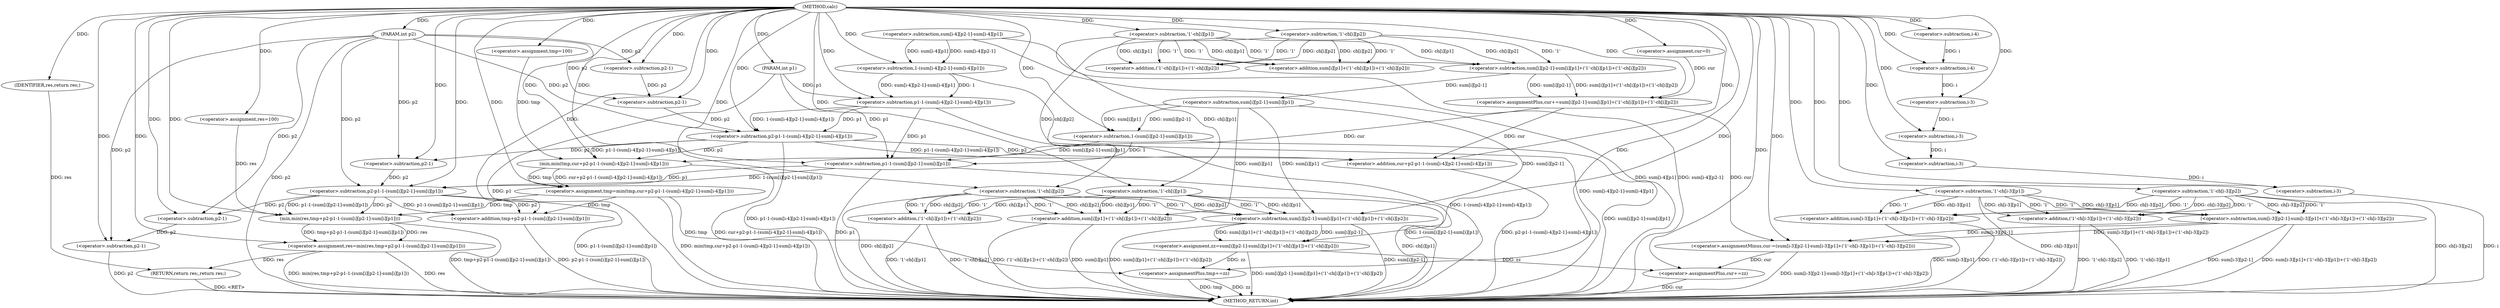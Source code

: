 digraph "calc" {  
"1000163" [label = "(METHOD,calc)" ]
"1000344" [label = "(METHOD_RETURN,int)" ]
"1000164" [label = "(PARAM,int p1)" ]
"1000165" [label = "(PARAM,int p2)" ]
"1000168" [label = "(<operator>.assignment,cur=0)" ]
"1000171" [label = "(<operator>.assignmentPlus,cur+=sum[i][p2-1]-sum[i][p1]+('1'-ch[i][p1])+('1'-ch[i][p2]))" ]
"1000203" [label = "(<operator>.assignment,res=100)" ]
"1000207" [label = "(<operator>.assignment,tmp=100)" ]
"1000342" [label = "(RETURN,return res;,return res;)" ]
"1000211" [label = "(<operator>.assignment,tmp=min(tmp,cur+p2-p1-1-(sum[i-4][p2-1]-sum[i-4][p1])))" ]
"1000240" [label = "(<operator>.assignment,res=min(res,tmp+p2-p1-1-(sum[i][p2-1]-sum[i][p1])))" ]
"1000265" [label = "(<operator>.assignmentMinus,cur-=(sum[i-3][p2-1]-sum[i-3][p1]+('1'-ch[i-3][p1])+('1'-ch[i-3][p2])))" ]
"1000305" [label = "(<operator>.assignment,zz=sum[i][p2-1]-sum[i][p1]+('1'-ch[i][p1])+('1'-ch[i][p2]))" ]
"1000336" [label = "(<operator>.assignmentPlus,cur+=zz)" ]
"1000339" [label = "(<operator>.assignmentPlus,tmp+=zz)" ]
"1000343" [label = "(IDENTIFIER,res,return res;)" ]
"1000173" [label = "(<operator>.subtraction,sum[i][p2-1]-sum[i][p1]+('1'-ch[i][p1])+('1'-ch[i][p2]))" ]
"1000181" [label = "(<operator>.addition,sum[i][p1]+('1'-ch[i][p1])+('1'-ch[i][p2]))" ]
"1000213" [label = "(min,min(tmp,cur+p2-p1-1-(sum[i-4][p2-1]-sum[i-4][p1])))" ]
"1000242" [label = "(min,min(res,tmp+p2-p1-1-(sum[i][p2-1]-sum[i][p1])))" ]
"1000267" [label = "(<operator>.subtraction,sum[i-3][p2-1]-sum[i-3][p1]+('1'-ch[i-3][p1])+('1'-ch[i-3][p2]))" ]
"1000307" [label = "(<operator>.subtraction,sum[i][p2-1]-sum[i][p1]+('1'-ch[i][p1])+('1'-ch[i][p2]))" ]
"1000178" [label = "(<operator>.subtraction,p2-1)" ]
"1000187" [label = "(<operator>.addition,('1'-ch[i][p1])+('1'-ch[i][p2]))" ]
"1000215" [label = "(<operator>.addition,cur+p2-p1-1-(sum[i-4][p2-1]-sum[i-4][p1]))" ]
"1000244" [label = "(<operator>.addition,tmp+p2-p1-1-(sum[i][p2-1]-sum[i][p1]))" ]
"1000277" [label = "(<operator>.addition,sum[i-3][p1]+('1'-ch[i-3][p1])+('1'-ch[i-3][p2]))" ]
"1000315" [label = "(<operator>.addition,sum[i][p1]+('1'-ch[i][p1])+('1'-ch[i][p2]))" ]
"1000188" [label = "(<operator>.subtraction,'1'-ch[i][p1])" ]
"1000195" [label = "(<operator>.subtraction,'1'-ch[i][p2])" ]
"1000217" [label = "(<operator>.subtraction,p2-p1-1-(sum[i-4][p2-1]-sum[i-4][p1]))" ]
"1000246" [label = "(<operator>.subtraction,p2-p1-1-(sum[i][p2-1]-sum[i][p1]))" ]
"1000274" [label = "(<operator>.subtraction,p2-1)" ]
"1000285" [label = "(<operator>.addition,('1'-ch[i-3][p1])+('1'-ch[i-3][p2]))" ]
"1000312" [label = "(<operator>.subtraction,p2-1)" ]
"1000321" [label = "(<operator>.addition,('1'-ch[i][p1])+('1'-ch[i][p2]))" ]
"1000219" [label = "(<operator>.subtraction,p1-1-(sum[i-4][p2-1]-sum[i-4][p1]))" ]
"1000248" [label = "(<operator>.subtraction,p1-1-(sum[i][p2-1]-sum[i][p1]))" ]
"1000271" [label = "(<operator>.subtraction,i-3)" ]
"1000286" [label = "(<operator>.subtraction,'1'-ch[i-3][p1])" ]
"1000295" [label = "(<operator>.subtraction,'1'-ch[i-3][p2])" ]
"1000322" [label = "(<operator>.subtraction,'1'-ch[i][p1])" ]
"1000329" [label = "(<operator>.subtraction,'1'-ch[i][p2])" ]
"1000221" [label = "(<operator>.subtraction,1-(sum[i-4][p2-1]-sum[i-4][p1]))" ]
"1000250" [label = "(<operator>.subtraction,1-(sum[i][p2-1]-sum[i][p1]))" ]
"1000281" [label = "(<operator>.subtraction,i-3)" ]
"1000223" [label = "(<operator>.subtraction,sum[i-4][p2-1]-sum[i-4][p1])" ]
"1000252" [label = "(<operator>.subtraction,sum[i][p2-1]-sum[i][p1])" ]
"1000291" [label = "(<operator>.subtraction,i-3)" ]
"1000300" [label = "(<operator>.subtraction,i-3)" ]
"1000230" [label = "(<operator>.subtraction,p2-1)" ]
"1000257" [label = "(<operator>.subtraction,p2-1)" ]
"1000227" [label = "(<operator>.subtraction,i-4)" ]
"1000236" [label = "(<operator>.subtraction,i-4)" ]
  "1000342" -> "1000344"  [ label = "DDG: <RET>"] 
  "1000164" -> "1000344"  [ label = "DDG: p1"] 
  "1000165" -> "1000344"  [ label = "DDG: p2"] 
  "1000223" -> "1000344"  [ label = "DDG: sum[i-4][p2-1]"] 
  "1000223" -> "1000344"  [ label = "DDG: sum[i-4][p1]"] 
  "1000221" -> "1000344"  [ label = "DDG: sum[i-4][p2-1]-sum[i-4][p1]"] 
  "1000219" -> "1000344"  [ label = "DDG: 1-(sum[i-4][p2-1]-sum[i-4][p1])"] 
  "1000217" -> "1000344"  [ label = "DDG: p1-1-(sum[i-4][p2-1]-sum[i-4][p1])"] 
  "1000215" -> "1000344"  [ label = "DDG: p2-p1-1-(sum[i-4][p2-1]-sum[i-4][p1])"] 
  "1000213" -> "1000344"  [ label = "DDG: cur+p2-p1-1-(sum[i-4][p2-1]-sum[i-4][p1])"] 
  "1000211" -> "1000344"  [ label = "DDG: min(tmp,cur+p2-p1-1-(sum[i-4][p2-1]-sum[i-4][p1]))"] 
  "1000240" -> "1000344"  [ label = "DDG: res"] 
  "1000248" -> "1000344"  [ label = "DDG: p1"] 
  "1000250" -> "1000344"  [ label = "DDG: sum[i][p2-1]-sum[i][p1]"] 
  "1000248" -> "1000344"  [ label = "DDG: 1-(sum[i][p2-1]-sum[i][p1])"] 
  "1000246" -> "1000344"  [ label = "DDG: p1-1-(sum[i][p2-1]-sum[i][p1])"] 
  "1000244" -> "1000344"  [ label = "DDG: p2-p1-1-(sum[i][p2-1]-sum[i][p1])"] 
  "1000242" -> "1000344"  [ label = "DDG: tmp+p2-p1-1-(sum[i][p2-1]-sum[i][p1])"] 
  "1000240" -> "1000344"  [ label = "DDG: min(res,tmp+p2-p1-1-(sum[i][p2-1]-sum[i][p1]))"] 
  "1000267" -> "1000344"  [ label = "DDG: sum[i-3][p2-1]"] 
  "1000277" -> "1000344"  [ label = "DDG: sum[i-3][p1]"] 
  "1000286" -> "1000344"  [ label = "DDG: ch[i-3][p1]"] 
  "1000285" -> "1000344"  [ label = "DDG: '1'-ch[i-3][p1]"] 
  "1000300" -> "1000344"  [ label = "DDG: i"] 
  "1000295" -> "1000344"  [ label = "DDG: ch[i-3][p2]"] 
  "1000285" -> "1000344"  [ label = "DDG: '1'-ch[i-3][p2]"] 
  "1000277" -> "1000344"  [ label = "DDG: ('1'-ch[i-3][p1])+('1'-ch[i-3][p2])"] 
  "1000267" -> "1000344"  [ label = "DDG: sum[i-3][p1]+('1'-ch[i-3][p1])+('1'-ch[i-3][p2])"] 
  "1000265" -> "1000344"  [ label = "DDG: sum[i-3][p2-1]-sum[i-3][p1]+('1'-ch[i-3][p1])+('1'-ch[i-3][p2])"] 
  "1000312" -> "1000344"  [ label = "DDG: p2"] 
  "1000307" -> "1000344"  [ label = "DDG: sum[i][p2-1]"] 
  "1000315" -> "1000344"  [ label = "DDG: sum[i][p1]"] 
  "1000322" -> "1000344"  [ label = "DDG: ch[i][p1]"] 
  "1000321" -> "1000344"  [ label = "DDG: '1'-ch[i][p1]"] 
  "1000329" -> "1000344"  [ label = "DDG: ch[i][p2]"] 
  "1000321" -> "1000344"  [ label = "DDG: '1'-ch[i][p2]"] 
  "1000315" -> "1000344"  [ label = "DDG: ('1'-ch[i][p1])+('1'-ch[i][p2])"] 
  "1000307" -> "1000344"  [ label = "DDG: sum[i][p1]+('1'-ch[i][p1])+('1'-ch[i][p2])"] 
  "1000305" -> "1000344"  [ label = "DDG: sum[i][p2-1]-sum[i][p1]+('1'-ch[i][p1])+('1'-ch[i][p2])"] 
  "1000336" -> "1000344"  [ label = "DDG: cur"] 
  "1000339" -> "1000344"  [ label = "DDG: tmp"] 
  "1000339" -> "1000344"  [ label = "DDG: zz"] 
  "1000163" -> "1000164"  [ label = "DDG: "] 
  "1000163" -> "1000165"  [ label = "DDG: "] 
  "1000163" -> "1000168"  [ label = "DDG: "] 
  "1000173" -> "1000171"  [ label = "DDG: sum[i][p2-1]"] 
  "1000173" -> "1000171"  [ label = "DDG: sum[i][p1]+('1'-ch[i][p1])+('1'-ch[i][p2])"] 
  "1000163" -> "1000203"  [ label = "DDG: "] 
  "1000163" -> "1000207"  [ label = "DDG: "] 
  "1000343" -> "1000342"  [ label = "DDG: res"] 
  "1000240" -> "1000342"  [ label = "DDG: res"] 
  "1000168" -> "1000171"  [ label = "DDG: cur"] 
  "1000163" -> "1000171"  [ label = "DDG: "] 
  "1000213" -> "1000211"  [ label = "DDG: cur+p2-p1-1-(sum[i-4][p2-1]-sum[i-4][p1])"] 
  "1000213" -> "1000211"  [ label = "DDG: tmp"] 
  "1000242" -> "1000240"  [ label = "DDG: res"] 
  "1000242" -> "1000240"  [ label = "DDG: tmp+p2-p1-1-(sum[i][p2-1]-sum[i][p1])"] 
  "1000267" -> "1000265"  [ label = "DDG: sum[i-3][p1]+('1'-ch[i-3][p1])+('1'-ch[i-3][p2])"] 
  "1000267" -> "1000265"  [ label = "DDG: sum[i-3][p2-1]"] 
  "1000307" -> "1000305"  [ label = "DDG: sum[i][p2-1]"] 
  "1000307" -> "1000305"  [ label = "DDG: sum[i][p1]+('1'-ch[i][p1])+('1'-ch[i][p2])"] 
  "1000305" -> "1000336"  [ label = "DDG: zz"] 
  "1000163" -> "1000336"  [ label = "DDG: "] 
  "1000163" -> "1000339"  [ label = "DDG: "] 
  "1000305" -> "1000339"  [ label = "DDG: zz"] 
  "1000163" -> "1000343"  [ label = "DDG: "] 
  "1000188" -> "1000173"  [ label = "DDG: ch[i][p1]"] 
  "1000188" -> "1000173"  [ label = "DDG: '1'"] 
  "1000195" -> "1000173"  [ label = "DDG: ch[i][p2]"] 
  "1000195" -> "1000173"  [ label = "DDG: '1'"] 
  "1000163" -> "1000211"  [ label = "DDG: "] 
  "1000163" -> "1000240"  [ label = "DDG: "] 
  "1000163" -> "1000265"  [ label = "DDG: "] 
  "1000171" -> "1000265"  [ label = "DDG: cur"] 
  "1000163" -> "1000305"  [ label = "DDG: "] 
  "1000265" -> "1000336"  [ label = "DDG: cur"] 
  "1000211" -> "1000339"  [ label = "DDG: tmp"] 
  "1000188" -> "1000181"  [ label = "DDG: ch[i][p1]"] 
  "1000188" -> "1000181"  [ label = "DDG: '1'"] 
  "1000195" -> "1000181"  [ label = "DDG: ch[i][p2]"] 
  "1000195" -> "1000181"  [ label = "DDG: '1'"] 
  "1000207" -> "1000213"  [ label = "DDG: tmp"] 
  "1000163" -> "1000213"  [ label = "DDG: "] 
  "1000171" -> "1000213"  [ label = "DDG: cur"] 
  "1000217" -> "1000213"  [ label = "DDG: p2"] 
  "1000217" -> "1000213"  [ label = "DDG: p1-1-(sum[i-4][p2-1]-sum[i-4][p1])"] 
  "1000203" -> "1000242"  [ label = "DDG: res"] 
  "1000163" -> "1000242"  [ label = "DDG: "] 
  "1000211" -> "1000242"  [ label = "DDG: tmp"] 
  "1000246" -> "1000242"  [ label = "DDG: p2"] 
  "1000246" -> "1000242"  [ label = "DDG: p1-1-(sum[i][p2-1]-sum[i][p1])"] 
  "1000295" -> "1000267"  [ label = "DDG: ch[i-3][p2]"] 
  "1000295" -> "1000267"  [ label = "DDG: '1'"] 
  "1000286" -> "1000267"  [ label = "DDG: '1'"] 
  "1000286" -> "1000267"  [ label = "DDG: ch[i-3][p1]"] 
  "1000252" -> "1000307"  [ label = "DDG: sum[i][p2-1]"] 
  "1000252" -> "1000307"  [ label = "DDG: sum[i][p1]"] 
  "1000329" -> "1000307"  [ label = "DDG: ch[i][p2]"] 
  "1000329" -> "1000307"  [ label = "DDG: '1'"] 
  "1000322" -> "1000307"  [ label = "DDG: ch[i][p1]"] 
  "1000322" -> "1000307"  [ label = "DDG: '1'"] 
  "1000165" -> "1000178"  [ label = "DDG: p2"] 
  "1000163" -> "1000178"  [ label = "DDG: "] 
  "1000188" -> "1000187"  [ label = "DDG: ch[i][p1]"] 
  "1000188" -> "1000187"  [ label = "DDG: '1'"] 
  "1000195" -> "1000187"  [ label = "DDG: ch[i][p2]"] 
  "1000195" -> "1000187"  [ label = "DDG: '1'"] 
  "1000171" -> "1000215"  [ label = "DDG: cur"] 
  "1000163" -> "1000215"  [ label = "DDG: "] 
  "1000217" -> "1000215"  [ label = "DDG: p2"] 
  "1000217" -> "1000215"  [ label = "DDG: p1-1-(sum[i-4][p2-1]-sum[i-4][p1])"] 
  "1000211" -> "1000244"  [ label = "DDG: tmp"] 
  "1000163" -> "1000244"  [ label = "DDG: "] 
  "1000246" -> "1000244"  [ label = "DDG: p2"] 
  "1000246" -> "1000244"  [ label = "DDG: p1-1-(sum[i][p2-1]-sum[i][p1])"] 
  "1000295" -> "1000277"  [ label = "DDG: ch[i-3][p2]"] 
  "1000295" -> "1000277"  [ label = "DDG: '1'"] 
  "1000286" -> "1000277"  [ label = "DDG: '1'"] 
  "1000286" -> "1000277"  [ label = "DDG: ch[i-3][p1]"] 
  "1000252" -> "1000315"  [ label = "DDG: sum[i][p1]"] 
  "1000329" -> "1000315"  [ label = "DDG: ch[i][p2]"] 
  "1000329" -> "1000315"  [ label = "DDG: '1'"] 
  "1000322" -> "1000315"  [ label = "DDG: ch[i][p1]"] 
  "1000322" -> "1000315"  [ label = "DDG: '1'"] 
  "1000163" -> "1000188"  [ label = "DDG: "] 
  "1000163" -> "1000195"  [ label = "DDG: "] 
  "1000230" -> "1000217"  [ label = "DDG: p2"] 
  "1000165" -> "1000217"  [ label = "DDG: p2"] 
  "1000163" -> "1000217"  [ label = "DDG: "] 
  "1000219" -> "1000217"  [ label = "DDG: p1"] 
  "1000219" -> "1000217"  [ label = "DDG: 1-(sum[i-4][p2-1]-sum[i-4][p1])"] 
  "1000257" -> "1000246"  [ label = "DDG: p2"] 
  "1000165" -> "1000246"  [ label = "DDG: p2"] 
  "1000163" -> "1000246"  [ label = "DDG: "] 
  "1000248" -> "1000246"  [ label = "DDG: 1-(sum[i][p2-1]-sum[i][p1])"] 
  "1000248" -> "1000246"  [ label = "DDG: p1"] 
  "1000246" -> "1000274"  [ label = "DDG: p2"] 
  "1000165" -> "1000274"  [ label = "DDG: p2"] 
  "1000163" -> "1000274"  [ label = "DDG: "] 
  "1000286" -> "1000285"  [ label = "DDG: '1'"] 
  "1000286" -> "1000285"  [ label = "DDG: ch[i-3][p1]"] 
  "1000295" -> "1000285"  [ label = "DDG: ch[i-3][p2]"] 
  "1000295" -> "1000285"  [ label = "DDG: '1'"] 
  "1000274" -> "1000312"  [ label = "DDG: p2"] 
  "1000165" -> "1000312"  [ label = "DDG: p2"] 
  "1000163" -> "1000312"  [ label = "DDG: "] 
  "1000322" -> "1000321"  [ label = "DDG: ch[i][p1]"] 
  "1000322" -> "1000321"  [ label = "DDG: '1'"] 
  "1000329" -> "1000321"  [ label = "DDG: ch[i][p2]"] 
  "1000329" -> "1000321"  [ label = "DDG: '1'"] 
  "1000164" -> "1000219"  [ label = "DDG: p1"] 
  "1000163" -> "1000219"  [ label = "DDG: "] 
  "1000221" -> "1000219"  [ label = "DDG: 1"] 
  "1000221" -> "1000219"  [ label = "DDG: sum[i-4][p2-1]-sum[i-4][p1]"] 
  "1000219" -> "1000248"  [ label = "DDG: p1"] 
  "1000164" -> "1000248"  [ label = "DDG: p1"] 
  "1000163" -> "1000248"  [ label = "DDG: "] 
  "1000250" -> "1000248"  [ label = "DDG: sum[i][p2-1]-sum[i][p1]"] 
  "1000250" -> "1000248"  [ label = "DDG: 1"] 
  "1000236" -> "1000271"  [ label = "DDG: i"] 
  "1000163" -> "1000271"  [ label = "DDG: "] 
  "1000163" -> "1000286"  [ label = "DDG: "] 
  "1000163" -> "1000295"  [ label = "DDG: "] 
  "1000163" -> "1000322"  [ label = "DDG: "] 
  "1000188" -> "1000322"  [ label = "DDG: ch[i][p1]"] 
  "1000163" -> "1000329"  [ label = "DDG: "] 
  "1000195" -> "1000329"  [ label = "DDG: ch[i][p2]"] 
  "1000163" -> "1000221"  [ label = "DDG: "] 
  "1000223" -> "1000221"  [ label = "DDG: sum[i-4][p1]"] 
  "1000223" -> "1000221"  [ label = "DDG: sum[i-4][p2-1]"] 
  "1000163" -> "1000250"  [ label = "DDG: "] 
  "1000252" -> "1000250"  [ label = "DDG: sum[i][p2-1]"] 
  "1000252" -> "1000250"  [ label = "DDG: sum[i][p1]"] 
  "1000271" -> "1000281"  [ label = "DDG: i"] 
  "1000163" -> "1000281"  [ label = "DDG: "] 
  "1000173" -> "1000252"  [ label = "DDG: sum[i][p2-1]"] 
  "1000281" -> "1000291"  [ label = "DDG: i"] 
  "1000163" -> "1000291"  [ label = "DDG: "] 
  "1000291" -> "1000300"  [ label = "DDG: i"] 
  "1000163" -> "1000300"  [ label = "DDG: "] 
  "1000178" -> "1000230"  [ label = "DDG: p2"] 
  "1000165" -> "1000230"  [ label = "DDG: p2"] 
  "1000163" -> "1000230"  [ label = "DDG: "] 
  "1000217" -> "1000257"  [ label = "DDG: p2"] 
  "1000165" -> "1000257"  [ label = "DDG: p2"] 
  "1000163" -> "1000257"  [ label = "DDG: "] 
  "1000163" -> "1000227"  [ label = "DDG: "] 
  "1000227" -> "1000236"  [ label = "DDG: i"] 
  "1000163" -> "1000236"  [ label = "DDG: "] 
}
